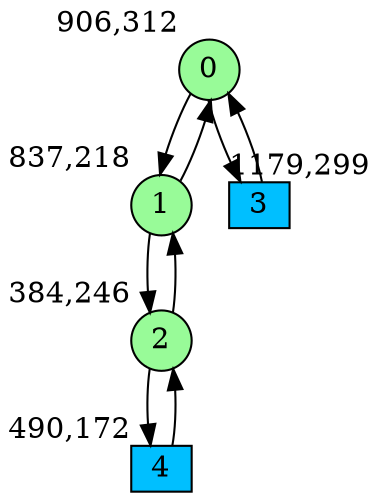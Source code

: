 digraph G {
graph [bgcolor=white]
node [shape=circle, style = filled, fillcolor=white,fixedsize=true, width=0.4, height=0.3 ]
0[xlabel="906,312", pos = "8.15625,0!", fillcolor=palegreen ];
1[xlabel="837,218", pos = "7.07813,1.46875!", fillcolor=palegreen ];
2[xlabel="384,246", pos = "0,1.03125!", fillcolor=palegreen ];
3[xlabel="1179,299", pos = "12.4219,0.203125!", fillcolor=deepskyblue, shape=box ];
4[xlabel="490,172", pos = "1.65625,2.1875!", fillcolor=deepskyblue, shape=box ];
0->1 ;
0->3 ;
1->0 ;
1->2 ;
2->1 ;
2->4 ;
3->0 ;
4->2 ;
}
